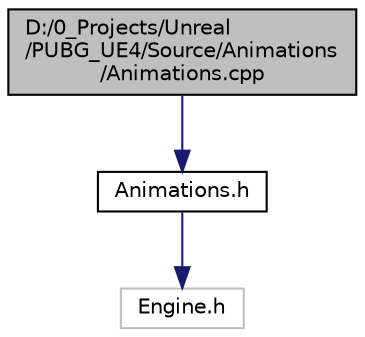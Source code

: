 digraph "D:/0_Projects/Unreal/PUBG_UE4/Source/Animations/Animations.cpp"
{
 // LATEX_PDF_SIZE
  edge [fontname="Helvetica",fontsize="10",labelfontname="Helvetica",labelfontsize="10"];
  node [fontname="Helvetica",fontsize="10",shape=record];
  Node1 [label="D:/0_Projects/Unreal\l/PUBG_UE4/Source/Animations\l/Animations.cpp",height=0.2,width=0.4,color="black", fillcolor="grey75", style="filled", fontcolor="black",tooltip=" "];
  Node1 -> Node2 [color="midnightblue",fontsize="10",style="solid",fontname="Helvetica"];
  Node2 [label="Animations.h",height=0.2,width=0.4,color="black", fillcolor="white", style="filled",URL="$_animations_8h.html",tooltip=" "];
  Node2 -> Node3 [color="midnightblue",fontsize="10",style="solid",fontname="Helvetica"];
  Node3 [label="Engine.h",height=0.2,width=0.4,color="grey75", fillcolor="white", style="filled",tooltip=" "];
}
